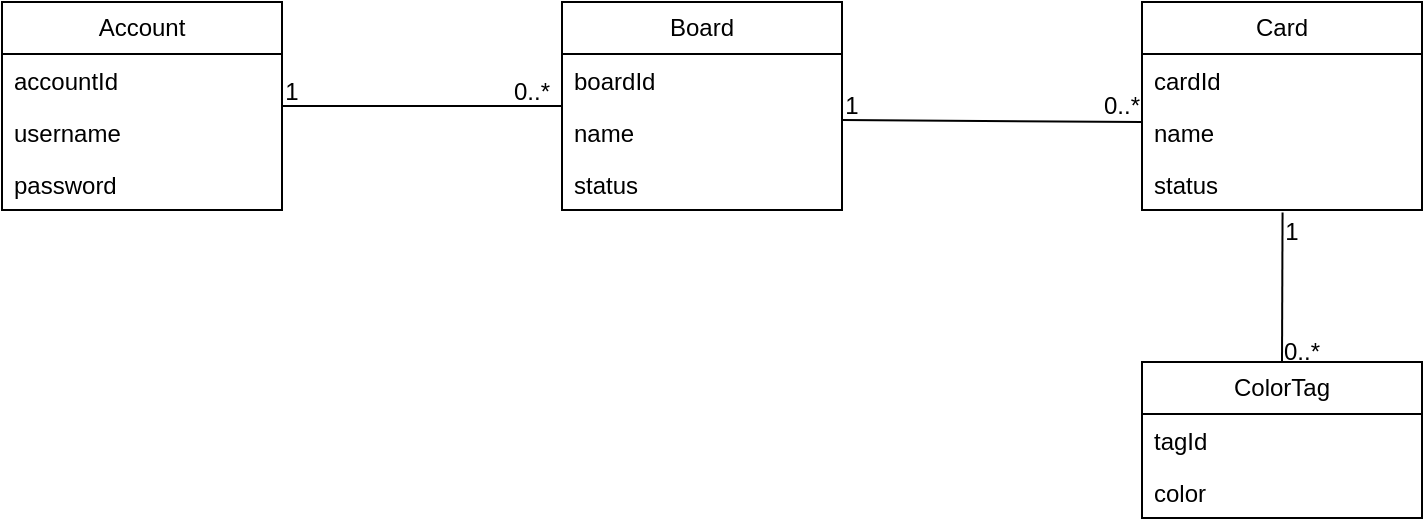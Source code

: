 <mxfile version="24.4.4" type="github">
  <diagram name="Page-1" id="H4bctxzRon1xctkExqDL">
    <mxGraphModel dx="1195" dy="643" grid="1" gridSize="10" guides="1" tooltips="1" connect="1" arrows="1" fold="1" page="1" pageScale="1" pageWidth="850" pageHeight="1100" math="0" shadow="0">
      <root>
        <mxCell id="0" />
        <mxCell id="1" parent="0" />
        <mxCell id="bzdaDvr9RxunFiPQ0tUX-1" value="Account" style="swimlane;fontStyle=0;childLayout=stackLayout;horizontal=1;startSize=26;fillColor=none;horizontalStack=0;resizeParent=1;resizeParentMax=0;resizeLast=0;collapsible=1;marginBottom=0;whiteSpace=wrap;html=1;" vertex="1" parent="1">
          <mxGeometry x="50" y="220" width="140" height="104" as="geometry" />
        </mxCell>
        <mxCell id="bzdaDvr9RxunFiPQ0tUX-2" value="accountId" style="text;strokeColor=none;fillColor=none;align=left;verticalAlign=top;spacingLeft=4;spacingRight=4;overflow=hidden;rotatable=0;points=[[0,0.5],[1,0.5]];portConstraint=eastwest;whiteSpace=wrap;html=1;" vertex="1" parent="bzdaDvr9RxunFiPQ0tUX-1">
          <mxGeometry y="26" width="140" height="26" as="geometry" />
        </mxCell>
        <mxCell id="bzdaDvr9RxunFiPQ0tUX-3" value="username" style="text;strokeColor=none;fillColor=none;align=left;verticalAlign=top;spacingLeft=4;spacingRight=4;overflow=hidden;rotatable=0;points=[[0,0.5],[1,0.5]];portConstraint=eastwest;whiteSpace=wrap;html=1;" vertex="1" parent="bzdaDvr9RxunFiPQ0tUX-1">
          <mxGeometry y="52" width="140" height="26" as="geometry" />
        </mxCell>
        <mxCell id="bzdaDvr9RxunFiPQ0tUX-4" value="password" style="text;strokeColor=none;fillColor=none;align=left;verticalAlign=top;spacingLeft=4;spacingRight=4;overflow=hidden;rotatable=0;points=[[0,0.5],[1,0.5]];portConstraint=eastwest;whiteSpace=wrap;html=1;" vertex="1" parent="bzdaDvr9RxunFiPQ0tUX-1">
          <mxGeometry y="78" width="140" height="26" as="geometry" />
        </mxCell>
        <mxCell id="bzdaDvr9RxunFiPQ0tUX-5" value="Board" style="swimlane;fontStyle=0;childLayout=stackLayout;horizontal=1;startSize=26;fillColor=none;horizontalStack=0;resizeParent=1;resizeParentMax=0;resizeLast=0;collapsible=1;marginBottom=0;whiteSpace=wrap;html=1;" vertex="1" parent="1">
          <mxGeometry x="330" y="220" width="140" height="104" as="geometry" />
        </mxCell>
        <mxCell id="bzdaDvr9RxunFiPQ0tUX-6" value="boardId" style="text;strokeColor=none;fillColor=none;align=left;verticalAlign=top;spacingLeft=4;spacingRight=4;overflow=hidden;rotatable=0;points=[[0,0.5],[1,0.5]];portConstraint=eastwest;whiteSpace=wrap;html=1;" vertex="1" parent="bzdaDvr9RxunFiPQ0tUX-5">
          <mxGeometry y="26" width="140" height="26" as="geometry" />
        </mxCell>
        <mxCell id="bzdaDvr9RxunFiPQ0tUX-7" value="name" style="text;strokeColor=none;fillColor=none;align=left;verticalAlign=top;spacingLeft=4;spacingRight=4;overflow=hidden;rotatable=0;points=[[0,0.5],[1,0.5]];portConstraint=eastwest;whiteSpace=wrap;html=1;" vertex="1" parent="bzdaDvr9RxunFiPQ0tUX-5">
          <mxGeometry y="52" width="140" height="26" as="geometry" />
        </mxCell>
        <mxCell id="bzdaDvr9RxunFiPQ0tUX-8" value="status" style="text;strokeColor=none;fillColor=none;align=left;verticalAlign=top;spacingLeft=4;spacingRight=4;overflow=hidden;rotatable=0;points=[[0,0.5],[1,0.5]];portConstraint=eastwest;whiteSpace=wrap;html=1;" vertex="1" parent="bzdaDvr9RxunFiPQ0tUX-5">
          <mxGeometry y="78" width="140" height="26" as="geometry" />
        </mxCell>
        <mxCell id="bzdaDvr9RxunFiPQ0tUX-9" value="Card" style="swimlane;fontStyle=0;childLayout=stackLayout;horizontal=1;startSize=26;fillColor=none;horizontalStack=0;resizeParent=1;resizeParentMax=0;resizeLast=0;collapsible=1;marginBottom=0;whiteSpace=wrap;html=1;" vertex="1" parent="1">
          <mxGeometry x="620" y="220" width="140" height="104" as="geometry" />
        </mxCell>
        <mxCell id="bzdaDvr9RxunFiPQ0tUX-10" value="cardId" style="text;strokeColor=none;fillColor=none;align=left;verticalAlign=top;spacingLeft=4;spacingRight=4;overflow=hidden;rotatable=0;points=[[0,0.5],[1,0.5]];portConstraint=eastwest;whiteSpace=wrap;html=1;" vertex="1" parent="bzdaDvr9RxunFiPQ0tUX-9">
          <mxGeometry y="26" width="140" height="26" as="geometry" />
        </mxCell>
        <mxCell id="bzdaDvr9RxunFiPQ0tUX-11" value="name" style="text;strokeColor=none;fillColor=none;align=left;verticalAlign=top;spacingLeft=4;spacingRight=4;overflow=hidden;rotatable=0;points=[[0,0.5],[1,0.5]];portConstraint=eastwest;whiteSpace=wrap;html=1;" vertex="1" parent="bzdaDvr9RxunFiPQ0tUX-9">
          <mxGeometry y="52" width="140" height="26" as="geometry" />
        </mxCell>
        <mxCell id="bzdaDvr9RxunFiPQ0tUX-12" value="status" style="text;strokeColor=none;fillColor=none;align=left;verticalAlign=top;spacingLeft=4;spacingRight=4;overflow=hidden;rotatable=0;points=[[0,0.5],[1,0.5]];portConstraint=eastwest;whiteSpace=wrap;html=1;" vertex="1" parent="bzdaDvr9RxunFiPQ0tUX-9">
          <mxGeometry y="78" width="140" height="26" as="geometry" />
        </mxCell>
        <mxCell id="bzdaDvr9RxunFiPQ0tUX-14" value="ColorTag" style="swimlane;fontStyle=0;childLayout=stackLayout;horizontal=1;startSize=26;fillColor=none;horizontalStack=0;resizeParent=1;resizeParentMax=0;resizeLast=0;collapsible=1;marginBottom=0;whiteSpace=wrap;html=1;" vertex="1" parent="1">
          <mxGeometry x="620" y="400" width="140" height="78" as="geometry" />
        </mxCell>
        <mxCell id="bzdaDvr9RxunFiPQ0tUX-15" value="tagId" style="text;strokeColor=none;fillColor=none;align=left;verticalAlign=top;spacingLeft=4;spacingRight=4;overflow=hidden;rotatable=0;points=[[0,0.5],[1,0.5]];portConstraint=eastwest;whiteSpace=wrap;html=1;" vertex="1" parent="bzdaDvr9RxunFiPQ0tUX-14">
          <mxGeometry y="26" width="140" height="26" as="geometry" />
        </mxCell>
        <mxCell id="bzdaDvr9RxunFiPQ0tUX-16" value="color&lt;div&gt;&lt;br&gt;&lt;/div&gt;" style="text;strokeColor=none;fillColor=none;align=left;verticalAlign=top;spacingLeft=4;spacingRight=4;overflow=hidden;rotatable=0;points=[[0,0.5],[1,0.5]];portConstraint=eastwest;whiteSpace=wrap;html=1;" vertex="1" parent="bzdaDvr9RxunFiPQ0tUX-14">
          <mxGeometry y="52" width="140" height="26" as="geometry" />
        </mxCell>
        <mxCell id="bzdaDvr9RxunFiPQ0tUX-19" value="" style="endArrow=none;html=1;rounded=0;" edge="1" parent="1" source="bzdaDvr9RxunFiPQ0tUX-5" target="bzdaDvr9RxunFiPQ0tUX-1">
          <mxGeometry width="50" height="50" relative="1" as="geometry">
            <mxPoint x="220" y="620" as="sourcePoint" />
            <mxPoint x="270" y="570" as="targetPoint" />
          </mxGeometry>
        </mxCell>
        <mxCell id="bzdaDvr9RxunFiPQ0tUX-24" value="1" style="text;html=1;align=center;verticalAlign=middle;whiteSpace=wrap;rounded=0;" vertex="1" parent="1">
          <mxGeometry x="190" y="250" width="10" height="30" as="geometry" />
        </mxCell>
        <mxCell id="bzdaDvr9RxunFiPQ0tUX-25" value="0..*" style="text;html=1;align=center;verticalAlign=middle;whiteSpace=wrap;rounded=0;" vertex="1" parent="1">
          <mxGeometry x="300" y="250" width="30" height="30" as="geometry" />
        </mxCell>
        <mxCell id="bzdaDvr9RxunFiPQ0tUX-35" value="" style="endArrow=none;html=1;rounded=0;exitX=0;exitY=0.308;exitDx=0;exitDy=0;exitPerimeter=0;" edge="1" parent="1" source="bzdaDvr9RxunFiPQ0tUX-11">
          <mxGeometry width="50" height="50" relative="1" as="geometry">
            <mxPoint x="610" y="280" as="sourcePoint" />
            <mxPoint x="470" y="279" as="targetPoint" />
          </mxGeometry>
        </mxCell>
        <mxCell id="bzdaDvr9RxunFiPQ0tUX-36" value="0..*" style="text;html=1;align=center;verticalAlign=middle;whiteSpace=wrap;rounded=0;" vertex="1" parent="1">
          <mxGeometry x="600" y="257" width="20" height="30" as="geometry" />
        </mxCell>
        <mxCell id="bzdaDvr9RxunFiPQ0tUX-37" value="1" style="text;html=1;align=center;verticalAlign=middle;whiteSpace=wrap;rounded=0;" vertex="1" parent="1">
          <mxGeometry x="470" y="257" width="10" height="30" as="geometry" />
        </mxCell>
        <mxCell id="bzdaDvr9RxunFiPQ0tUX-41" value="" style="endArrow=none;html=1;rounded=0;entryX=0.502;entryY=1.048;entryDx=0;entryDy=0;entryPerimeter=0;exitX=0.5;exitY=0;exitDx=0;exitDy=0;" edge="1" parent="1" source="bzdaDvr9RxunFiPQ0tUX-14" target="bzdaDvr9RxunFiPQ0tUX-12">
          <mxGeometry width="50" height="50" relative="1" as="geometry">
            <mxPoint x="670" y="390" as="sourcePoint" />
            <mxPoint x="720" y="340" as="targetPoint" />
          </mxGeometry>
        </mxCell>
        <mxCell id="bzdaDvr9RxunFiPQ0tUX-42" value="1" style="text;html=1;align=center;verticalAlign=middle;whiteSpace=wrap;rounded=0;" vertex="1" parent="1">
          <mxGeometry x="690" y="320" width="10" height="30" as="geometry" />
        </mxCell>
        <mxCell id="bzdaDvr9RxunFiPQ0tUX-43" value="0..*" style="text;html=1;align=center;verticalAlign=middle;whiteSpace=wrap;rounded=0;" vertex="1" parent="1">
          <mxGeometry x="690" y="380" width="20" height="30" as="geometry" />
        </mxCell>
      </root>
    </mxGraphModel>
  </diagram>
</mxfile>
